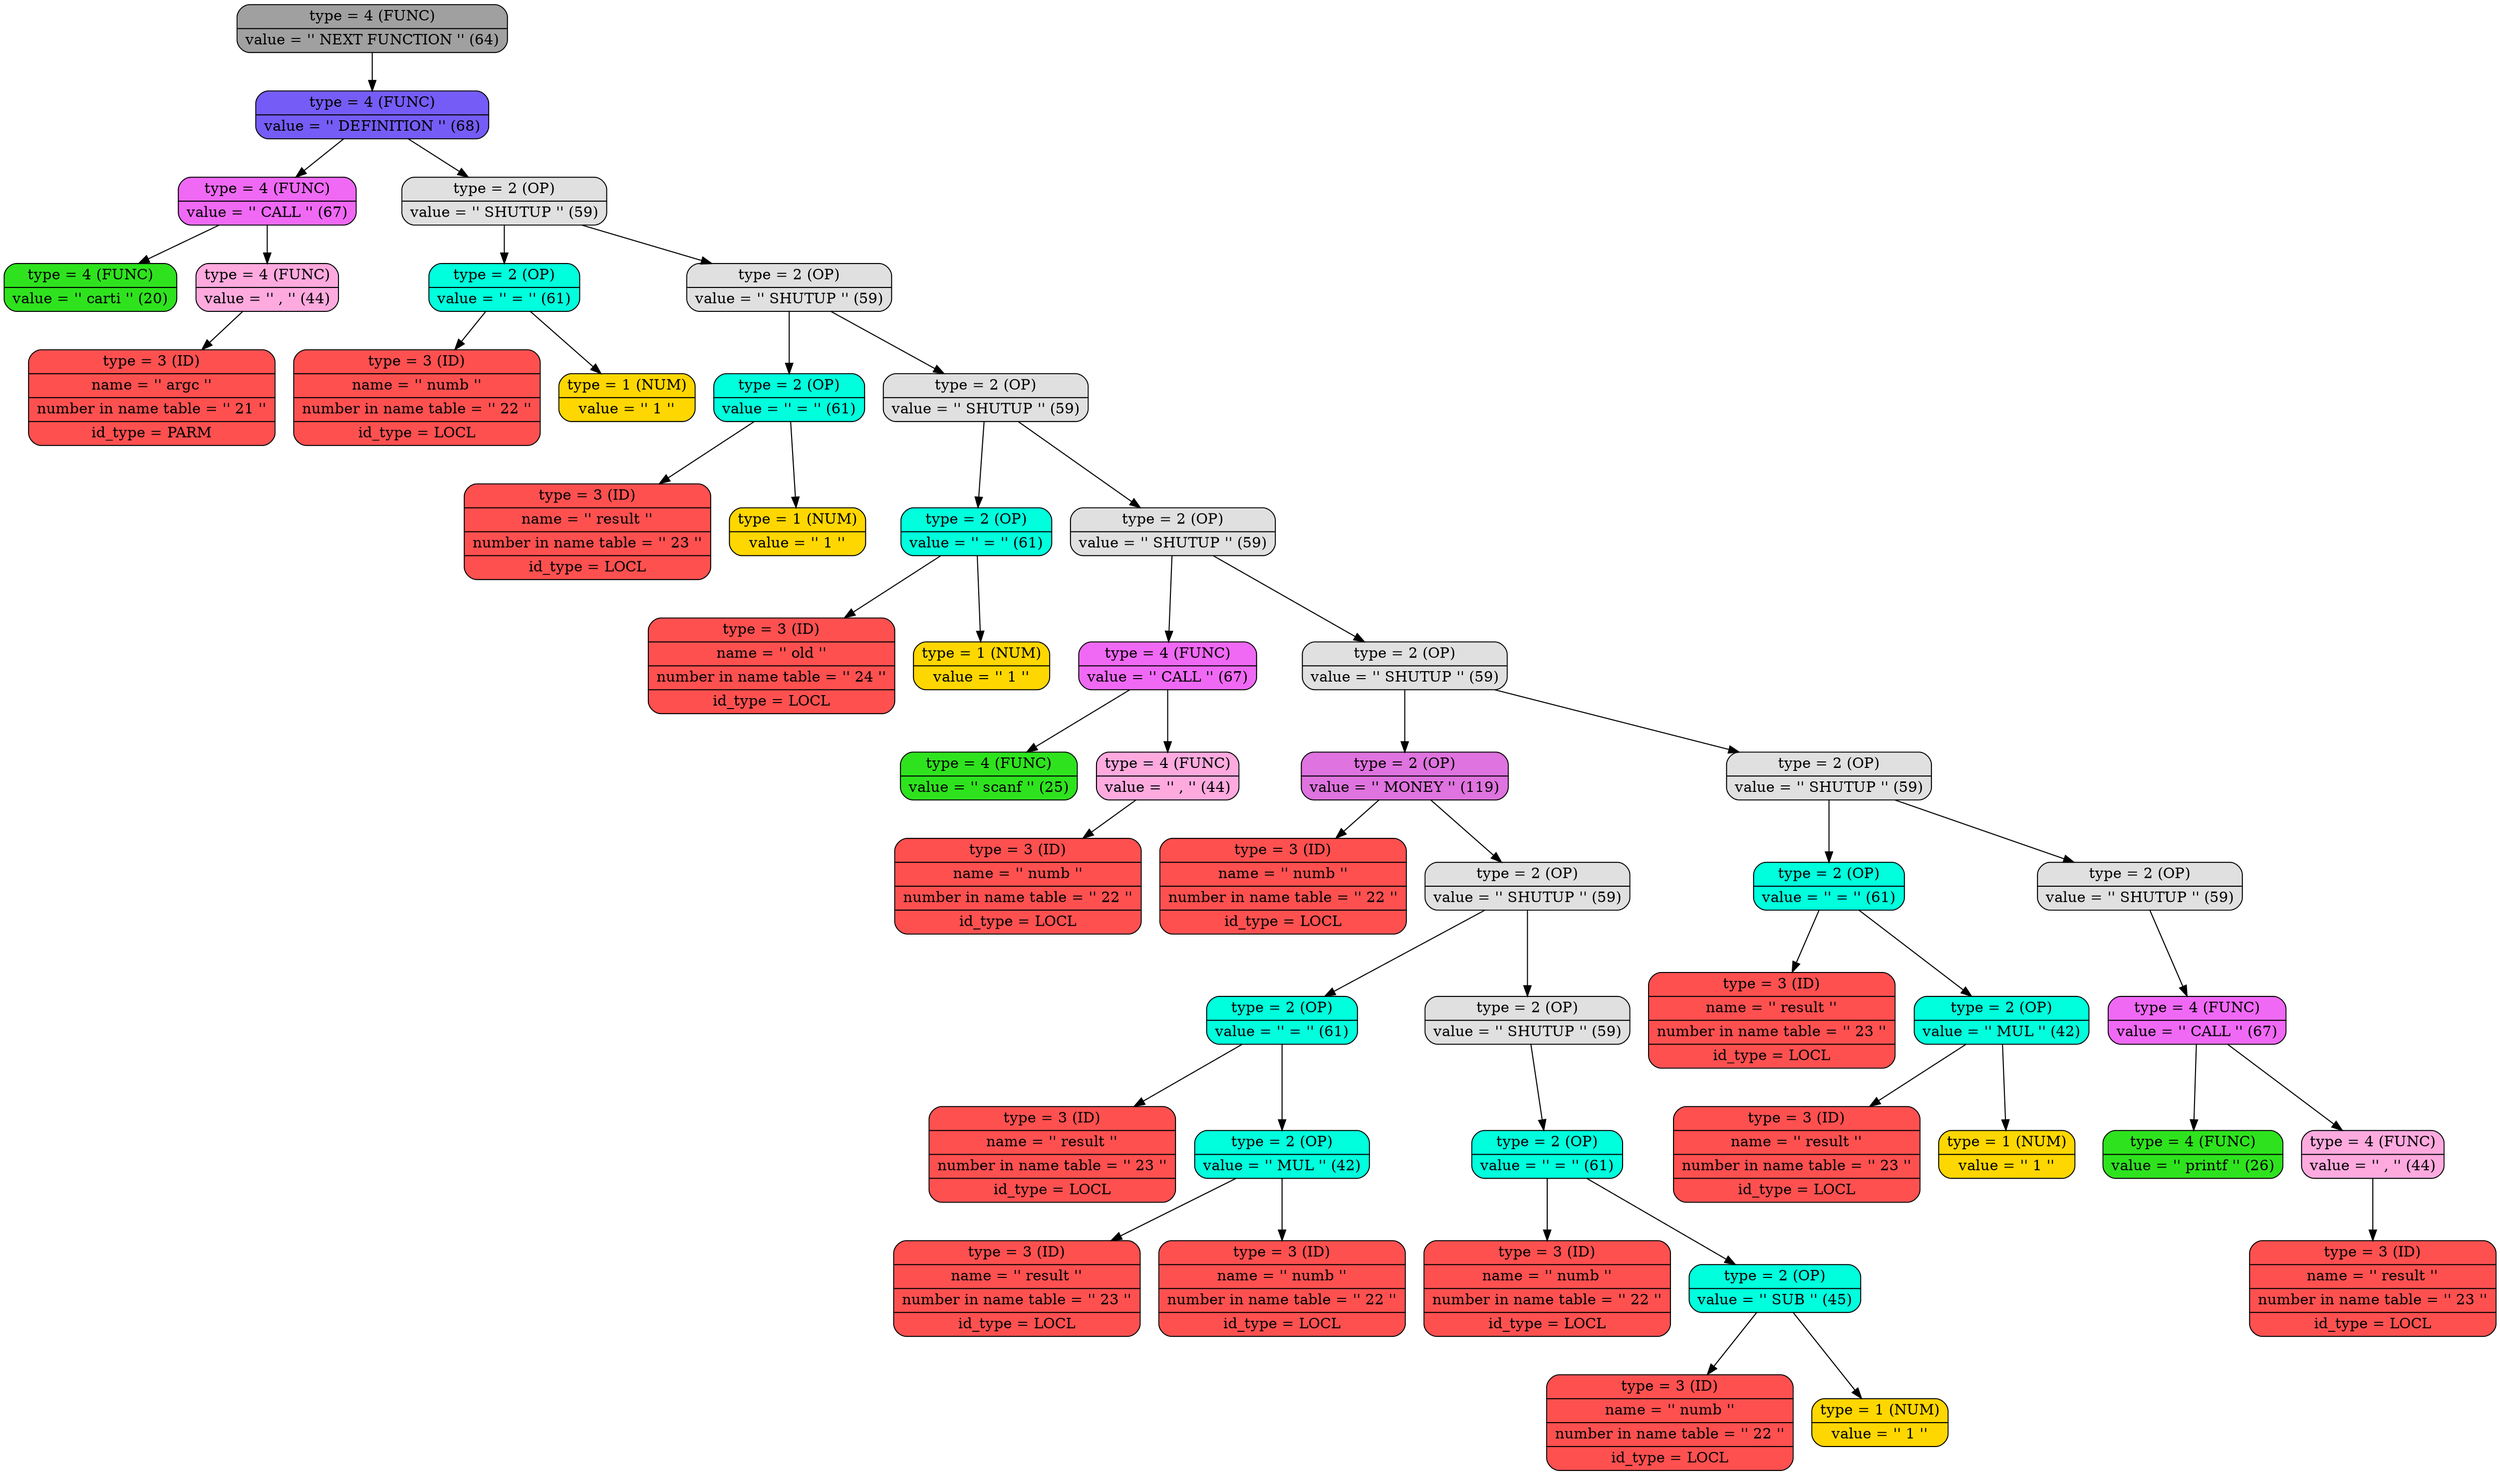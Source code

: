 digraph
{
bgcolor="transparent"
node0x7bfdfe5e0940 [shape=Mrecord; label = " { type = 4 (FUNC) | value = '' NEXT FUNCTION ''  (64) }"; style = filled; fillcolor = "#A0A0A0"];
node0x7bfdfe5e0940 -> node0x7bfdfe5e0910;
node0x7bfdfe5e0910 [shape=Mrecord; label = " { type = 4 (FUNC) | value = '' DEFINITION ''  (68) }"; style = filled; fillcolor = "#755CF7"];
node0x7bfdfe5e0910 -> node0x7bfdfe5e00d0;
node0x7bfdfe5e0910 -> node0x7bfdfe5e0190;
node0x7bfdfe5e00d0 [shape=Mrecord; label = " { type = 4 (FUNC) | value = '' CALL ''  (67) }"; style = filled; fillcolor = "#F069F5"];
node0x7bfdfe5e00d0 -> node0x7bfdfe5e0040;
node0x7bfdfe5e00d0 -> node0x7bfdfe5e00a0;
node0x7bfdfe5e0040 [shape=Mrecord; label = " { type = 4 (FUNC) | value = '' carti ''  (20) }"; style = filled; fillcolor = "#2EE31E"];
node0x7bfdfe5e00a0 [shape=Mrecord; label = " { type = 4 (FUNC) | value = '' , ''  (44) }"; style = filled; fillcolor = "#FEAADF"];
node0x7bfdfe5e00a0 -> node0x7bfdfe5e0070;
node0x7bfdfe5e0070 [shape=Mrecord; label = " { type = 3 (ID)  | name = '' argc '' | number in name table = '' 21 '' | id_type = PARM }"; style = filled; fillcolor = "#FF5050"];
node0x7bfdfe5e0190 [shape=Mrecord; label = " { type = 2 (OP)   | value = '' SHUTUP ''  (59) }"; style = filled; fillcolor = "#E0E0E0"];
node0x7bfdfe5e0190 -> node0x7bfdfe5e0160;
node0x7bfdfe5e0190 -> node0x7bfdfe5e0250;
node0x7bfdfe5e0160 [shape=Mrecord; label = " { type = 2 (OP)   | value = '' = ''  (61) }"; style = filled; fillcolor = "#00FFDD"];
node0x7bfdfe5e0160 -> node0x7bfdfe5e0100;
node0x7bfdfe5e0160 -> node0x7bfdfe5e0130;
node0x7bfdfe5e0100 [shape=Mrecord; label = " { type = 3 (ID)  | name = '' numb '' | number in name table = '' 22 '' | id_type = LOCL }"; style = filled; fillcolor = "#FF5050"];
node0x7bfdfe5e0130 [shape=Mrecord; label = " { type = 1 (NUM)  | value = '' 1 '' }"; style = filled; fillcolor = "#FFD700"];
node0x7bfdfe5e0250 [shape=Mrecord; label = " { type = 2 (OP)   | value = '' SHUTUP ''  (59) }"; style = filled; fillcolor = "#E0E0E0"];
node0x7bfdfe5e0250 -> node0x7bfdfe5e0220;
node0x7bfdfe5e0250 -> node0x7bfdfe5e0310;
node0x7bfdfe5e0220 [shape=Mrecord; label = " { type = 2 (OP)   | value = '' = ''  (61) }"; style = filled; fillcolor = "#00FFDD"];
node0x7bfdfe5e0220 -> node0x7bfdfe5e01c0;
node0x7bfdfe5e0220 -> node0x7bfdfe5e01f0;
node0x7bfdfe5e01c0 [shape=Mrecord; label = " { type = 3 (ID)  | name = '' result '' | number in name table = '' 23 '' | id_type = LOCL }"; style = filled; fillcolor = "#FF5050"];
node0x7bfdfe5e01f0 [shape=Mrecord; label = " { type = 1 (NUM)  | value = '' 1 '' }"; style = filled; fillcolor = "#FFD700"];
node0x7bfdfe5e0310 [shape=Mrecord; label = " { type = 2 (OP)   | value = '' SHUTUP ''  (59) }"; style = filled; fillcolor = "#E0E0E0"];
node0x7bfdfe5e0310 -> node0x7bfdfe5e02e0;
node0x7bfdfe5e0310 -> node0x7bfdfe5e0400;
node0x7bfdfe5e02e0 [shape=Mrecord; label = " { type = 2 (OP)   | value = '' = ''  (61) }"; style = filled; fillcolor = "#00FFDD"];
node0x7bfdfe5e02e0 -> node0x7bfdfe5e0280;
node0x7bfdfe5e02e0 -> node0x7bfdfe5e02b0;
node0x7bfdfe5e0280 [shape=Mrecord; label = " { type = 3 (ID)  | name = '' old '' | number in name table = '' 24 '' | id_type = LOCL }"; style = filled; fillcolor = "#FF5050"];
node0x7bfdfe5e02b0 [shape=Mrecord; label = " { type = 1 (NUM)  | value = '' 1 '' }"; style = filled; fillcolor = "#FFD700"];
node0x7bfdfe5e0400 [shape=Mrecord; label = " { type = 2 (OP)   | value = '' SHUTUP ''  (59) }"; style = filled; fillcolor = "#E0E0E0"];
node0x7bfdfe5e0400 -> node0x7bfdfe5e03d0;
node0x7bfdfe5e0400 -> node0x7bfdfe5e06d0;
node0x7bfdfe5e03d0 [shape=Mrecord; label = " { type = 4 (FUNC) | value = '' CALL ''  (67) }"; style = filled; fillcolor = "#F069F5"];
node0x7bfdfe5e03d0 -> node0x7bfdfe5e0340;
node0x7bfdfe5e03d0 -> node0x7bfdfe5e03a0;
node0x7bfdfe5e0340 [shape=Mrecord; label = " { type = 4 (FUNC) | value = '' scanf ''  (25) }"; style = filled; fillcolor = "#2EE31E"];
node0x7bfdfe5e03a0 [shape=Mrecord; label = " { type = 4 (FUNC) | value = '' , ''  (44) }"; style = filled; fillcolor = "#FEAADF"];
node0x7bfdfe5e03a0 -> node0x7bfdfe5e0370;
node0x7bfdfe5e0370 [shape=Mrecord; label = " { type = 3 (ID)  | name = '' numb '' | number in name table = '' 22 '' | id_type = LOCL }"; style = filled; fillcolor = "#FF5050"];
node0x7bfdfe5e06d0 [shape=Mrecord; label = " { type = 2 (OP)   | value = '' SHUTUP ''  (59) }"; style = filled; fillcolor = "#E0E0E0"];
node0x7bfdfe5e06d0 -> node0x7bfdfe5e06a0;
node0x7bfdfe5e06d0 -> node0x7bfdfe5e07f0;
node0x7bfdfe5e06a0 [shape=Mrecord; label = " { type = 2 (OP)   | value = '' MONEY ''  (119) }"; style = filled; fillcolor = "#DF73DF"];
node0x7bfdfe5e06a0 -> node0x7bfdfe5e0430;
node0x7bfdfe5e06a0 -> node0x7bfdfe5e0550;
node0x7bfdfe5e0430 [shape=Mrecord; label = " { type = 3 (ID)  | name = '' numb '' | number in name table = '' 22 '' | id_type = LOCL }"; style = filled; fillcolor = "#FF5050"];
node0x7bfdfe5e0550 [shape=Mrecord; label = " { type = 2 (OP)   | value = '' SHUTUP ''  (59) }"; style = filled; fillcolor = "#E0E0E0"];
node0x7bfdfe5e0550 -> node0x7bfdfe5e0520;
node0x7bfdfe5e0550 -> node0x7bfdfe5e0670;
node0x7bfdfe5e0520 [shape=Mrecord; label = " { type = 2 (OP)   | value = '' = ''  (61) }"; style = filled; fillcolor = "#00FFDD"];
node0x7bfdfe5e0520 -> node0x7bfdfe5e0460;
node0x7bfdfe5e0520 -> node0x7bfdfe5e04f0;
node0x7bfdfe5e0460 [shape=Mrecord; label = " { type = 3 (ID)  | name = '' result '' | number in name table = '' 23 '' | id_type = LOCL }"; style = filled; fillcolor = "#FF5050"];
node0x7bfdfe5e04f0 [shape=Mrecord; label = " { type = 2 (OP)   | value = '' MUL ''  (42) }"; style = filled; fillcolor = "#00FFDD"];
node0x7bfdfe5e04f0 -> node0x7bfdfe5e0490;
node0x7bfdfe5e04f0 -> node0x7bfdfe5e04c0;
node0x7bfdfe5e0490 [shape=Mrecord; label = " { type = 3 (ID)  | name = '' result '' | number in name table = '' 23 '' | id_type = LOCL }"; style = filled; fillcolor = "#FF5050"];
node0x7bfdfe5e04c0 [shape=Mrecord; label = " { type = 3 (ID)  | name = '' numb '' | number in name table = '' 22 '' | id_type = LOCL }"; style = filled; fillcolor = "#FF5050"];
node0x7bfdfe5e0670 [shape=Mrecord; label = " { type = 2 (OP)   | value = '' SHUTUP ''  (59) }"; style = filled; fillcolor = "#E0E0E0"];
node0x7bfdfe5e0670 -> node0x7bfdfe5e0640;
node0x7bfdfe5e0640 [shape=Mrecord; label = " { type = 2 (OP)   | value = '' = ''  (61) }"; style = filled; fillcolor = "#00FFDD"];
node0x7bfdfe5e0640 -> node0x7bfdfe5e0580;
node0x7bfdfe5e0640 -> node0x7bfdfe5e0610;
node0x7bfdfe5e0580 [shape=Mrecord; label = " { type = 3 (ID)  | name = '' numb '' | number in name table = '' 22 '' | id_type = LOCL }"; style = filled; fillcolor = "#FF5050"];
node0x7bfdfe5e0610 [shape=Mrecord; label = " { type = 2 (OP)   | value = '' SUB ''  (45) }"; style = filled; fillcolor = "#00FFDD"];
node0x7bfdfe5e0610 -> node0x7bfdfe5e05b0;
node0x7bfdfe5e0610 -> node0x7bfdfe5e05e0;
node0x7bfdfe5e05b0 [shape=Mrecord; label = " { type = 3 (ID)  | name = '' numb '' | number in name table = '' 22 '' | id_type = LOCL }"; style = filled; fillcolor = "#FF5050"];
node0x7bfdfe5e05e0 [shape=Mrecord; label = " { type = 1 (NUM)  | value = '' 1 '' }"; style = filled; fillcolor = "#FFD700"];
node0x7bfdfe5e07f0 [shape=Mrecord; label = " { type = 2 (OP)   | value = '' SHUTUP ''  (59) }"; style = filled; fillcolor = "#E0E0E0"];
node0x7bfdfe5e07f0 -> node0x7bfdfe5e07c0;
node0x7bfdfe5e07f0 -> node0x7bfdfe5e08e0;
node0x7bfdfe5e07c0 [shape=Mrecord; label = " { type = 2 (OP)   | value = '' = ''  (61) }"; style = filled; fillcolor = "#00FFDD"];
node0x7bfdfe5e07c0 -> node0x7bfdfe5e0700;
node0x7bfdfe5e07c0 -> node0x7bfdfe5e0790;
node0x7bfdfe5e0700 [shape=Mrecord; label = " { type = 3 (ID)  | name = '' result '' | number in name table = '' 23 '' | id_type = LOCL }"; style = filled; fillcolor = "#FF5050"];
node0x7bfdfe5e0790 [shape=Mrecord; label = " { type = 2 (OP)   | value = '' MUL ''  (42) }"; style = filled; fillcolor = "#00FFDD"];
node0x7bfdfe5e0790 -> node0x7bfdfe5e0730;
node0x7bfdfe5e0790 -> node0x7bfdfe5e0760;
node0x7bfdfe5e0730 [shape=Mrecord; label = " { type = 3 (ID)  | name = '' result '' | number in name table = '' 23 '' | id_type = LOCL }"; style = filled; fillcolor = "#FF5050"];
node0x7bfdfe5e0760 [shape=Mrecord; label = " { type = 1 (NUM)  | value = '' 1 '' }"; style = filled; fillcolor = "#FFD700"];
node0x7bfdfe5e08e0 [shape=Mrecord; label = " { type = 2 (OP)   | value = '' SHUTUP ''  (59) }"; style = filled; fillcolor = "#E0E0E0"];
node0x7bfdfe5e08e0 -> node0x7bfdfe5e08b0;
node0x7bfdfe5e08b0 [shape=Mrecord; label = " { type = 4 (FUNC) | value = '' CALL ''  (67) }"; style = filled; fillcolor = "#F069F5"];
node0x7bfdfe5e08b0 -> node0x7bfdfe5e0820;
node0x7bfdfe5e08b0 -> node0x7bfdfe5e0880;
node0x7bfdfe5e0820 [shape=Mrecord; label = " { type = 4 (FUNC) | value = '' printf ''  (26) }"; style = filled; fillcolor = "#2EE31E"];
node0x7bfdfe5e0880 [shape=Mrecord; label = " { type = 4 (FUNC) | value = '' , ''  (44) }"; style = filled; fillcolor = "#FEAADF"];
node0x7bfdfe5e0880 -> node0x7bfdfe5e0850;
node0x7bfdfe5e0850 [shape=Mrecord; label = " { type = 3 (ID)  | name = '' result '' | number in name table = '' 23 '' | id_type = LOCL }"; style = filled; fillcolor = "#FF5050"];

}
